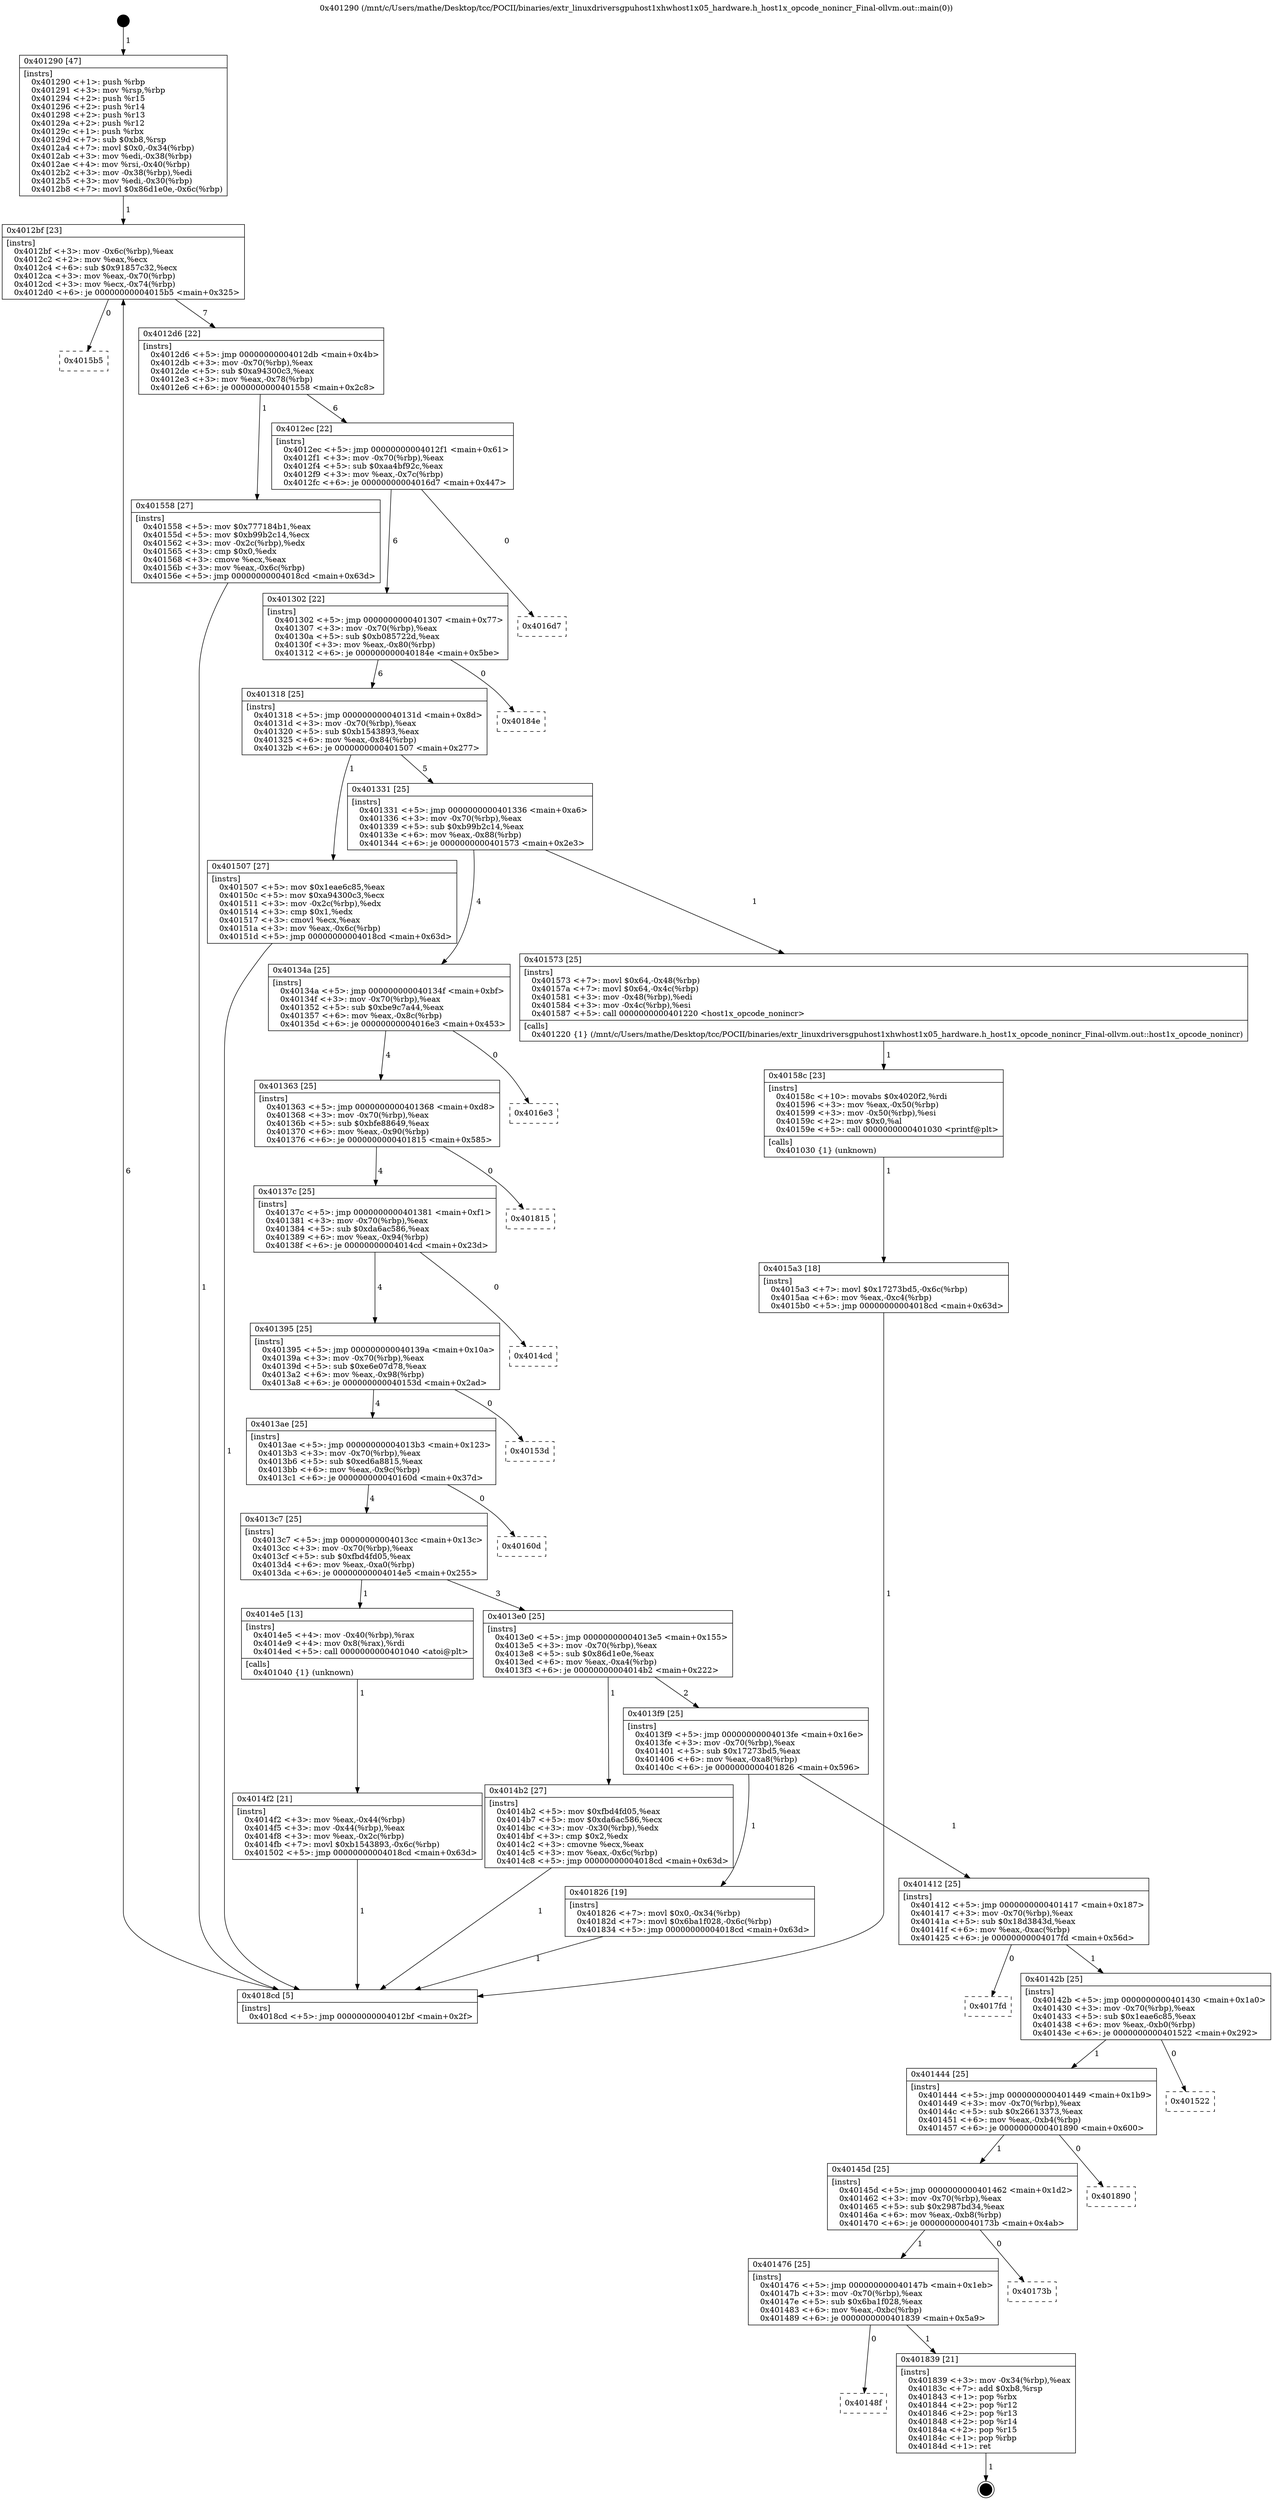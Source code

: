 digraph "0x401290" {
  label = "0x401290 (/mnt/c/Users/mathe/Desktop/tcc/POCII/binaries/extr_linuxdriversgpuhost1xhwhost1x05_hardware.h_host1x_opcode_nonincr_Final-ollvm.out::main(0))"
  labelloc = "t"
  node[shape=record]

  Entry [label="",width=0.3,height=0.3,shape=circle,fillcolor=black,style=filled]
  "0x4012bf" [label="{
     0x4012bf [23]\l
     | [instrs]\l
     &nbsp;&nbsp;0x4012bf \<+3\>: mov -0x6c(%rbp),%eax\l
     &nbsp;&nbsp;0x4012c2 \<+2\>: mov %eax,%ecx\l
     &nbsp;&nbsp;0x4012c4 \<+6\>: sub $0x91857c32,%ecx\l
     &nbsp;&nbsp;0x4012ca \<+3\>: mov %eax,-0x70(%rbp)\l
     &nbsp;&nbsp;0x4012cd \<+3\>: mov %ecx,-0x74(%rbp)\l
     &nbsp;&nbsp;0x4012d0 \<+6\>: je 00000000004015b5 \<main+0x325\>\l
  }"]
  "0x4015b5" [label="{
     0x4015b5\l
  }", style=dashed]
  "0x4012d6" [label="{
     0x4012d6 [22]\l
     | [instrs]\l
     &nbsp;&nbsp;0x4012d6 \<+5\>: jmp 00000000004012db \<main+0x4b\>\l
     &nbsp;&nbsp;0x4012db \<+3\>: mov -0x70(%rbp),%eax\l
     &nbsp;&nbsp;0x4012de \<+5\>: sub $0xa94300c3,%eax\l
     &nbsp;&nbsp;0x4012e3 \<+3\>: mov %eax,-0x78(%rbp)\l
     &nbsp;&nbsp;0x4012e6 \<+6\>: je 0000000000401558 \<main+0x2c8\>\l
  }"]
  Exit [label="",width=0.3,height=0.3,shape=circle,fillcolor=black,style=filled,peripheries=2]
  "0x401558" [label="{
     0x401558 [27]\l
     | [instrs]\l
     &nbsp;&nbsp;0x401558 \<+5\>: mov $0x777184b1,%eax\l
     &nbsp;&nbsp;0x40155d \<+5\>: mov $0xb99b2c14,%ecx\l
     &nbsp;&nbsp;0x401562 \<+3\>: mov -0x2c(%rbp),%edx\l
     &nbsp;&nbsp;0x401565 \<+3\>: cmp $0x0,%edx\l
     &nbsp;&nbsp;0x401568 \<+3\>: cmove %ecx,%eax\l
     &nbsp;&nbsp;0x40156b \<+3\>: mov %eax,-0x6c(%rbp)\l
     &nbsp;&nbsp;0x40156e \<+5\>: jmp 00000000004018cd \<main+0x63d\>\l
  }"]
  "0x4012ec" [label="{
     0x4012ec [22]\l
     | [instrs]\l
     &nbsp;&nbsp;0x4012ec \<+5\>: jmp 00000000004012f1 \<main+0x61\>\l
     &nbsp;&nbsp;0x4012f1 \<+3\>: mov -0x70(%rbp),%eax\l
     &nbsp;&nbsp;0x4012f4 \<+5\>: sub $0xaa4bf92c,%eax\l
     &nbsp;&nbsp;0x4012f9 \<+3\>: mov %eax,-0x7c(%rbp)\l
     &nbsp;&nbsp;0x4012fc \<+6\>: je 00000000004016d7 \<main+0x447\>\l
  }"]
  "0x40148f" [label="{
     0x40148f\l
  }", style=dashed]
  "0x4016d7" [label="{
     0x4016d7\l
  }", style=dashed]
  "0x401302" [label="{
     0x401302 [22]\l
     | [instrs]\l
     &nbsp;&nbsp;0x401302 \<+5\>: jmp 0000000000401307 \<main+0x77\>\l
     &nbsp;&nbsp;0x401307 \<+3\>: mov -0x70(%rbp),%eax\l
     &nbsp;&nbsp;0x40130a \<+5\>: sub $0xb085722d,%eax\l
     &nbsp;&nbsp;0x40130f \<+3\>: mov %eax,-0x80(%rbp)\l
     &nbsp;&nbsp;0x401312 \<+6\>: je 000000000040184e \<main+0x5be\>\l
  }"]
  "0x401839" [label="{
     0x401839 [21]\l
     | [instrs]\l
     &nbsp;&nbsp;0x401839 \<+3\>: mov -0x34(%rbp),%eax\l
     &nbsp;&nbsp;0x40183c \<+7\>: add $0xb8,%rsp\l
     &nbsp;&nbsp;0x401843 \<+1\>: pop %rbx\l
     &nbsp;&nbsp;0x401844 \<+2\>: pop %r12\l
     &nbsp;&nbsp;0x401846 \<+2\>: pop %r13\l
     &nbsp;&nbsp;0x401848 \<+2\>: pop %r14\l
     &nbsp;&nbsp;0x40184a \<+2\>: pop %r15\l
     &nbsp;&nbsp;0x40184c \<+1\>: pop %rbp\l
     &nbsp;&nbsp;0x40184d \<+1\>: ret\l
  }"]
  "0x40184e" [label="{
     0x40184e\l
  }", style=dashed]
  "0x401318" [label="{
     0x401318 [25]\l
     | [instrs]\l
     &nbsp;&nbsp;0x401318 \<+5\>: jmp 000000000040131d \<main+0x8d\>\l
     &nbsp;&nbsp;0x40131d \<+3\>: mov -0x70(%rbp),%eax\l
     &nbsp;&nbsp;0x401320 \<+5\>: sub $0xb1543893,%eax\l
     &nbsp;&nbsp;0x401325 \<+6\>: mov %eax,-0x84(%rbp)\l
     &nbsp;&nbsp;0x40132b \<+6\>: je 0000000000401507 \<main+0x277\>\l
  }"]
  "0x401476" [label="{
     0x401476 [25]\l
     | [instrs]\l
     &nbsp;&nbsp;0x401476 \<+5\>: jmp 000000000040147b \<main+0x1eb\>\l
     &nbsp;&nbsp;0x40147b \<+3\>: mov -0x70(%rbp),%eax\l
     &nbsp;&nbsp;0x40147e \<+5\>: sub $0x6ba1f028,%eax\l
     &nbsp;&nbsp;0x401483 \<+6\>: mov %eax,-0xbc(%rbp)\l
     &nbsp;&nbsp;0x401489 \<+6\>: je 0000000000401839 \<main+0x5a9\>\l
  }"]
  "0x401507" [label="{
     0x401507 [27]\l
     | [instrs]\l
     &nbsp;&nbsp;0x401507 \<+5\>: mov $0x1eae6c85,%eax\l
     &nbsp;&nbsp;0x40150c \<+5\>: mov $0xa94300c3,%ecx\l
     &nbsp;&nbsp;0x401511 \<+3\>: mov -0x2c(%rbp),%edx\l
     &nbsp;&nbsp;0x401514 \<+3\>: cmp $0x1,%edx\l
     &nbsp;&nbsp;0x401517 \<+3\>: cmovl %ecx,%eax\l
     &nbsp;&nbsp;0x40151a \<+3\>: mov %eax,-0x6c(%rbp)\l
     &nbsp;&nbsp;0x40151d \<+5\>: jmp 00000000004018cd \<main+0x63d\>\l
  }"]
  "0x401331" [label="{
     0x401331 [25]\l
     | [instrs]\l
     &nbsp;&nbsp;0x401331 \<+5\>: jmp 0000000000401336 \<main+0xa6\>\l
     &nbsp;&nbsp;0x401336 \<+3\>: mov -0x70(%rbp),%eax\l
     &nbsp;&nbsp;0x401339 \<+5\>: sub $0xb99b2c14,%eax\l
     &nbsp;&nbsp;0x40133e \<+6\>: mov %eax,-0x88(%rbp)\l
     &nbsp;&nbsp;0x401344 \<+6\>: je 0000000000401573 \<main+0x2e3\>\l
  }"]
  "0x40173b" [label="{
     0x40173b\l
  }", style=dashed]
  "0x401573" [label="{
     0x401573 [25]\l
     | [instrs]\l
     &nbsp;&nbsp;0x401573 \<+7\>: movl $0x64,-0x48(%rbp)\l
     &nbsp;&nbsp;0x40157a \<+7\>: movl $0x64,-0x4c(%rbp)\l
     &nbsp;&nbsp;0x401581 \<+3\>: mov -0x48(%rbp),%edi\l
     &nbsp;&nbsp;0x401584 \<+3\>: mov -0x4c(%rbp),%esi\l
     &nbsp;&nbsp;0x401587 \<+5\>: call 0000000000401220 \<host1x_opcode_nonincr\>\l
     | [calls]\l
     &nbsp;&nbsp;0x401220 \{1\} (/mnt/c/Users/mathe/Desktop/tcc/POCII/binaries/extr_linuxdriversgpuhost1xhwhost1x05_hardware.h_host1x_opcode_nonincr_Final-ollvm.out::host1x_opcode_nonincr)\l
  }"]
  "0x40134a" [label="{
     0x40134a [25]\l
     | [instrs]\l
     &nbsp;&nbsp;0x40134a \<+5\>: jmp 000000000040134f \<main+0xbf\>\l
     &nbsp;&nbsp;0x40134f \<+3\>: mov -0x70(%rbp),%eax\l
     &nbsp;&nbsp;0x401352 \<+5\>: sub $0xbe9c7a44,%eax\l
     &nbsp;&nbsp;0x401357 \<+6\>: mov %eax,-0x8c(%rbp)\l
     &nbsp;&nbsp;0x40135d \<+6\>: je 00000000004016e3 \<main+0x453\>\l
  }"]
  "0x40145d" [label="{
     0x40145d [25]\l
     | [instrs]\l
     &nbsp;&nbsp;0x40145d \<+5\>: jmp 0000000000401462 \<main+0x1d2\>\l
     &nbsp;&nbsp;0x401462 \<+3\>: mov -0x70(%rbp),%eax\l
     &nbsp;&nbsp;0x401465 \<+5\>: sub $0x2987bd34,%eax\l
     &nbsp;&nbsp;0x40146a \<+6\>: mov %eax,-0xb8(%rbp)\l
     &nbsp;&nbsp;0x401470 \<+6\>: je 000000000040173b \<main+0x4ab\>\l
  }"]
  "0x4016e3" [label="{
     0x4016e3\l
  }", style=dashed]
  "0x401363" [label="{
     0x401363 [25]\l
     | [instrs]\l
     &nbsp;&nbsp;0x401363 \<+5\>: jmp 0000000000401368 \<main+0xd8\>\l
     &nbsp;&nbsp;0x401368 \<+3\>: mov -0x70(%rbp),%eax\l
     &nbsp;&nbsp;0x40136b \<+5\>: sub $0xbfe88649,%eax\l
     &nbsp;&nbsp;0x401370 \<+6\>: mov %eax,-0x90(%rbp)\l
     &nbsp;&nbsp;0x401376 \<+6\>: je 0000000000401815 \<main+0x585\>\l
  }"]
  "0x401890" [label="{
     0x401890\l
  }", style=dashed]
  "0x401815" [label="{
     0x401815\l
  }", style=dashed]
  "0x40137c" [label="{
     0x40137c [25]\l
     | [instrs]\l
     &nbsp;&nbsp;0x40137c \<+5\>: jmp 0000000000401381 \<main+0xf1\>\l
     &nbsp;&nbsp;0x401381 \<+3\>: mov -0x70(%rbp),%eax\l
     &nbsp;&nbsp;0x401384 \<+5\>: sub $0xda6ac586,%eax\l
     &nbsp;&nbsp;0x401389 \<+6\>: mov %eax,-0x94(%rbp)\l
     &nbsp;&nbsp;0x40138f \<+6\>: je 00000000004014cd \<main+0x23d\>\l
  }"]
  "0x401444" [label="{
     0x401444 [25]\l
     | [instrs]\l
     &nbsp;&nbsp;0x401444 \<+5\>: jmp 0000000000401449 \<main+0x1b9\>\l
     &nbsp;&nbsp;0x401449 \<+3\>: mov -0x70(%rbp),%eax\l
     &nbsp;&nbsp;0x40144c \<+5\>: sub $0x26613373,%eax\l
     &nbsp;&nbsp;0x401451 \<+6\>: mov %eax,-0xb4(%rbp)\l
     &nbsp;&nbsp;0x401457 \<+6\>: je 0000000000401890 \<main+0x600\>\l
  }"]
  "0x4014cd" [label="{
     0x4014cd\l
  }", style=dashed]
  "0x401395" [label="{
     0x401395 [25]\l
     | [instrs]\l
     &nbsp;&nbsp;0x401395 \<+5\>: jmp 000000000040139a \<main+0x10a\>\l
     &nbsp;&nbsp;0x40139a \<+3\>: mov -0x70(%rbp),%eax\l
     &nbsp;&nbsp;0x40139d \<+5\>: sub $0xe6e07d78,%eax\l
     &nbsp;&nbsp;0x4013a2 \<+6\>: mov %eax,-0x98(%rbp)\l
     &nbsp;&nbsp;0x4013a8 \<+6\>: je 000000000040153d \<main+0x2ad\>\l
  }"]
  "0x401522" [label="{
     0x401522\l
  }", style=dashed]
  "0x40153d" [label="{
     0x40153d\l
  }", style=dashed]
  "0x4013ae" [label="{
     0x4013ae [25]\l
     | [instrs]\l
     &nbsp;&nbsp;0x4013ae \<+5\>: jmp 00000000004013b3 \<main+0x123\>\l
     &nbsp;&nbsp;0x4013b3 \<+3\>: mov -0x70(%rbp),%eax\l
     &nbsp;&nbsp;0x4013b6 \<+5\>: sub $0xed6a8815,%eax\l
     &nbsp;&nbsp;0x4013bb \<+6\>: mov %eax,-0x9c(%rbp)\l
     &nbsp;&nbsp;0x4013c1 \<+6\>: je 000000000040160d \<main+0x37d\>\l
  }"]
  "0x40142b" [label="{
     0x40142b [25]\l
     | [instrs]\l
     &nbsp;&nbsp;0x40142b \<+5\>: jmp 0000000000401430 \<main+0x1a0\>\l
     &nbsp;&nbsp;0x401430 \<+3\>: mov -0x70(%rbp),%eax\l
     &nbsp;&nbsp;0x401433 \<+5\>: sub $0x1eae6c85,%eax\l
     &nbsp;&nbsp;0x401438 \<+6\>: mov %eax,-0xb0(%rbp)\l
     &nbsp;&nbsp;0x40143e \<+6\>: je 0000000000401522 \<main+0x292\>\l
  }"]
  "0x40160d" [label="{
     0x40160d\l
  }", style=dashed]
  "0x4013c7" [label="{
     0x4013c7 [25]\l
     | [instrs]\l
     &nbsp;&nbsp;0x4013c7 \<+5\>: jmp 00000000004013cc \<main+0x13c\>\l
     &nbsp;&nbsp;0x4013cc \<+3\>: mov -0x70(%rbp),%eax\l
     &nbsp;&nbsp;0x4013cf \<+5\>: sub $0xfbd4fd05,%eax\l
     &nbsp;&nbsp;0x4013d4 \<+6\>: mov %eax,-0xa0(%rbp)\l
     &nbsp;&nbsp;0x4013da \<+6\>: je 00000000004014e5 \<main+0x255\>\l
  }"]
  "0x4017fd" [label="{
     0x4017fd\l
  }", style=dashed]
  "0x4014e5" [label="{
     0x4014e5 [13]\l
     | [instrs]\l
     &nbsp;&nbsp;0x4014e5 \<+4\>: mov -0x40(%rbp),%rax\l
     &nbsp;&nbsp;0x4014e9 \<+4\>: mov 0x8(%rax),%rdi\l
     &nbsp;&nbsp;0x4014ed \<+5\>: call 0000000000401040 \<atoi@plt\>\l
     | [calls]\l
     &nbsp;&nbsp;0x401040 \{1\} (unknown)\l
  }"]
  "0x4013e0" [label="{
     0x4013e0 [25]\l
     | [instrs]\l
     &nbsp;&nbsp;0x4013e0 \<+5\>: jmp 00000000004013e5 \<main+0x155\>\l
     &nbsp;&nbsp;0x4013e5 \<+3\>: mov -0x70(%rbp),%eax\l
     &nbsp;&nbsp;0x4013e8 \<+5\>: sub $0x86d1e0e,%eax\l
     &nbsp;&nbsp;0x4013ed \<+6\>: mov %eax,-0xa4(%rbp)\l
     &nbsp;&nbsp;0x4013f3 \<+6\>: je 00000000004014b2 \<main+0x222\>\l
  }"]
  "0x401412" [label="{
     0x401412 [25]\l
     | [instrs]\l
     &nbsp;&nbsp;0x401412 \<+5\>: jmp 0000000000401417 \<main+0x187\>\l
     &nbsp;&nbsp;0x401417 \<+3\>: mov -0x70(%rbp),%eax\l
     &nbsp;&nbsp;0x40141a \<+5\>: sub $0x18d3843d,%eax\l
     &nbsp;&nbsp;0x40141f \<+6\>: mov %eax,-0xac(%rbp)\l
     &nbsp;&nbsp;0x401425 \<+6\>: je 00000000004017fd \<main+0x56d\>\l
  }"]
  "0x4014b2" [label="{
     0x4014b2 [27]\l
     | [instrs]\l
     &nbsp;&nbsp;0x4014b2 \<+5\>: mov $0xfbd4fd05,%eax\l
     &nbsp;&nbsp;0x4014b7 \<+5\>: mov $0xda6ac586,%ecx\l
     &nbsp;&nbsp;0x4014bc \<+3\>: mov -0x30(%rbp),%edx\l
     &nbsp;&nbsp;0x4014bf \<+3\>: cmp $0x2,%edx\l
     &nbsp;&nbsp;0x4014c2 \<+3\>: cmovne %ecx,%eax\l
     &nbsp;&nbsp;0x4014c5 \<+3\>: mov %eax,-0x6c(%rbp)\l
     &nbsp;&nbsp;0x4014c8 \<+5\>: jmp 00000000004018cd \<main+0x63d\>\l
  }"]
  "0x4013f9" [label="{
     0x4013f9 [25]\l
     | [instrs]\l
     &nbsp;&nbsp;0x4013f9 \<+5\>: jmp 00000000004013fe \<main+0x16e\>\l
     &nbsp;&nbsp;0x4013fe \<+3\>: mov -0x70(%rbp),%eax\l
     &nbsp;&nbsp;0x401401 \<+5\>: sub $0x17273bd5,%eax\l
     &nbsp;&nbsp;0x401406 \<+6\>: mov %eax,-0xa8(%rbp)\l
     &nbsp;&nbsp;0x40140c \<+6\>: je 0000000000401826 \<main+0x596\>\l
  }"]
  "0x4018cd" [label="{
     0x4018cd [5]\l
     | [instrs]\l
     &nbsp;&nbsp;0x4018cd \<+5\>: jmp 00000000004012bf \<main+0x2f\>\l
  }"]
  "0x401290" [label="{
     0x401290 [47]\l
     | [instrs]\l
     &nbsp;&nbsp;0x401290 \<+1\>: push %rbp\l
     &nbsp;&nbsp;0x401291 \<+3\>: mov %rsp,%rbp\l
     &nbsp;&nbsp;0x401294 \<+2\>: push %r15\l
     &nbsp;&nbsp;0x401296 \<+2\>: push %r14\l
     &nbsp;&nbsp;0x401298 \<+2\>: push %r13\l
     &nbsp;&nbsp;0x40129a \<+2\>: push %r12\l
     &nbsp;&nbsp;0x40129c \<+1\>: push %rbx\l
     &nbsp;&nbsp;0x40129d \<+7\>: sub $0xb8,%rsp\l
     &nbsp;&nbsp;0x4012a4 \<+7\>: movl $0x0,-0x34(%rbp)\l
     &nbsp;&nbsp;0x4012ab \<+3\>: mov %edi,-0x38(%rbp)\l
     &nbsp;&nbsp;0x4012ae \<+4\>: mov %rsi,-0x40(%rbp)\l
     &nbsp;&nbsp;0x4012b2 \<+3\>: mov -0x38(%rbp),%edi\l
     &nbsp;&nbsp;0x4012b5 \<+3\>: mov %edi,-0x30(%rbp)\l
     &nbsp;&nbsp;0x4012b8 \<+7\>: movl $0x86d1e0e,-0x6c(%rbp)\l
  }"]
  "0x4014f2" [label="{
     0x4014f2 [21]\l
     | [instrs]\l
     &nbsp;&nbsp;0x4014f2 \<+3\>: mov %eax,-0x44(%rbp)\l
     &nbsp;&nbsp;0x4014f5 \<+3\>: mov -0x44(%rbp),%eax\l
     &nbsp;&nbsp;0x4014f8 \<+3\>: mov %eax,-0x2c(%rbp)\l
     &nbsp;&nbsp;0x4014fb \<+7\>: movl $0xb1543893,-0x6c(%rbp)\l
     &nbsp;&nbsp;0x401502 \<+5\>: jmp 00000000004018cd \<main+0x63d\>\l
  }"]
  "0x40158c" [label="{
     0x40158c [23]\l
     | [instrs]\l
     &nbsp;&nbsp;0x40158c \<+10\>: movabs $0x4020f2,%rdi\l
     &nbsp;&nbsp;0x401596 \<+3\>: mov %eax,-0x50(%rbp)\l
     &nbsp;&nbsp;0x401599 \<+3\>: mov -0x50(%rbp),%esi\l
     &nbsp;&nbsp;0x40159c \<+2\>: mov $0x0,%al\l
     &nbsp;&nbsp;0x40159e \<+5\>: call 0000000000401030 \<printf@plt\>\l
     | [calls]\l
     &nbsp;&nbsp;0x401030 \{1\} (unknown)\l
  }"]
  "0x4015a3" [label="{
     0x4015a3 [18]\l
     | [instrs]\l
     &nbsp;&nbsp;0x4015a3 \<+7\>: movl $0x17273bd5,-0x6c(%rbp)\l
     &nbsp;&nbsp;0x4015aa \<+6\>: mov %eax,-0xc4(%rbp)\l
     &nbsp;&nbsp;0x4015b0 \<+5\>: jmp 00000000004018cd \<main+0x63d\>\l
  }"]
  "0x401826" [label="{
     0x401826 [19]\l
     | [instrs]\l
     &nbsp;&nbsp;0x401826 \<+7\>: movl $0x0,-0x34(%rbp)\l
     &nbsp;&nbsp;0x40182d \<+7\>: movl $0x6ba1f028,-0x6c(%rbp)\l
     &nbsp;&nbsp;0x401834 \<+5\>: jmp 00000000004018cd \<main+0x63d\>\l
  }"]
  Entry -> "0x401290" [label=" 1"]
  "0x4012bf" -> "0x4015b5" [label=" 0"]
  "0x4012bf" -> "0x4012d6" [label=" 7"]
  "0x401839" -> Exit [label=" 1"]
  "0x4012d6" -> "0x401558" [label=" 1"]
  "0x4012d6" -> "0x4012ec" [label=" 6"]
  "0x401476" -> "0x40148f" [label=" 0"]
  "0x4012ec" -> "0x4016d7" [label=" 0"]
  "0x4012ec" -> "0x401302" [label=" 6"]
  "0x401476" -> "0x401839" [label=" 1"]
  "0x401302" -> "0x40184e" [label=" 0"]
  "0x401302" -> "0x401318" [label=" 6"]
  "0x40145d" -> "0x401476" [label=" 1"]
  "0x401318" -> "0x401507" [label=" 1"]
  "0x401318" -> "0x401331" [label=" 5"]
  "0x40145d" -> "0x40173b" [label=" 0"]
  "0x401331" -> "0x401573" [label=" 1"]
  "0x401331" -> "0x40134a" [label=" 4"]
  "0x401444" -> "0x40145d" [label=" 1"]
  "0x40134a" -> "0x4016e3" [label=" 0"]
  "0x40134a" -> "0x401363" [label=" 4"]
  "0x401444" -> "0x401890" [label=" 0"]
  "0x401363" -> "0x401815" [label=" 0"]
  "0x401363" -> "0x40137c" [label=" 4"]
  "0x40142b" -> "0x401444" [label=" 1"]
  "0x40137c" -> "0x4014cd" [label=" 0"]
  "0x40137c" -> "0x401395" [label=" 4"]
  "0x40142b" -> "0x401522" [label=" 0"]
  "0x401395" -> "0x40153d" [label=" 0"]
  "0x401395" -> "0x4013ae" [label=" 4"]
  "0x401412" -> "0x40142b" [label=" 1"]
  "0x4013ae" -> "0x40160d" [label=" 0"]
  "0x4013ae" -> "0x4013c7" [label=" 4"]
  "0x401412" -> "0x4017fd" [label=" 0"]
  "0x4013c7" -> "0x4014e5" [label=" 1"]
  "0x4013c7" -> "0x4013e0" [label=" 3"]
  "0x401826" -> "0x4018cd" [label=" 1"]
  "0x4013e0" -> "0x4014b2" [label=" 1"]
  "0x4013e0" -> "0x4013f9" [label=" 2"]
  "0x4014b2" -> "0x4018cd" [label=" 1"]
  "0x401290" -> "0x4012bf" [label=" 1"]
  "0x4018cd" -> "0x4012bf" [label=" 6"]
  "0x4014e5" -> "0x4014f2" [label=" 1"]
  "0x4014f2" -> "0x4018cd" [label=" 1"]
  "0x401507" -> "0x4018cd" [label=" 1"]
  "0x401558" -> "0x4018cd" [label=" 1"]
  "0x401573" -> "0x40158c" [label=" 1"]
  "0x40158c" -> "0x4015a3" [label=" 1"]
  "0x4015a3" -> "0x4018cd" [label=" 1"]
  "0x4013f9" -> "0x401412" [label=" 1"]
  "0x4013f9" -> "0x401826" [label=" 1"]
}
